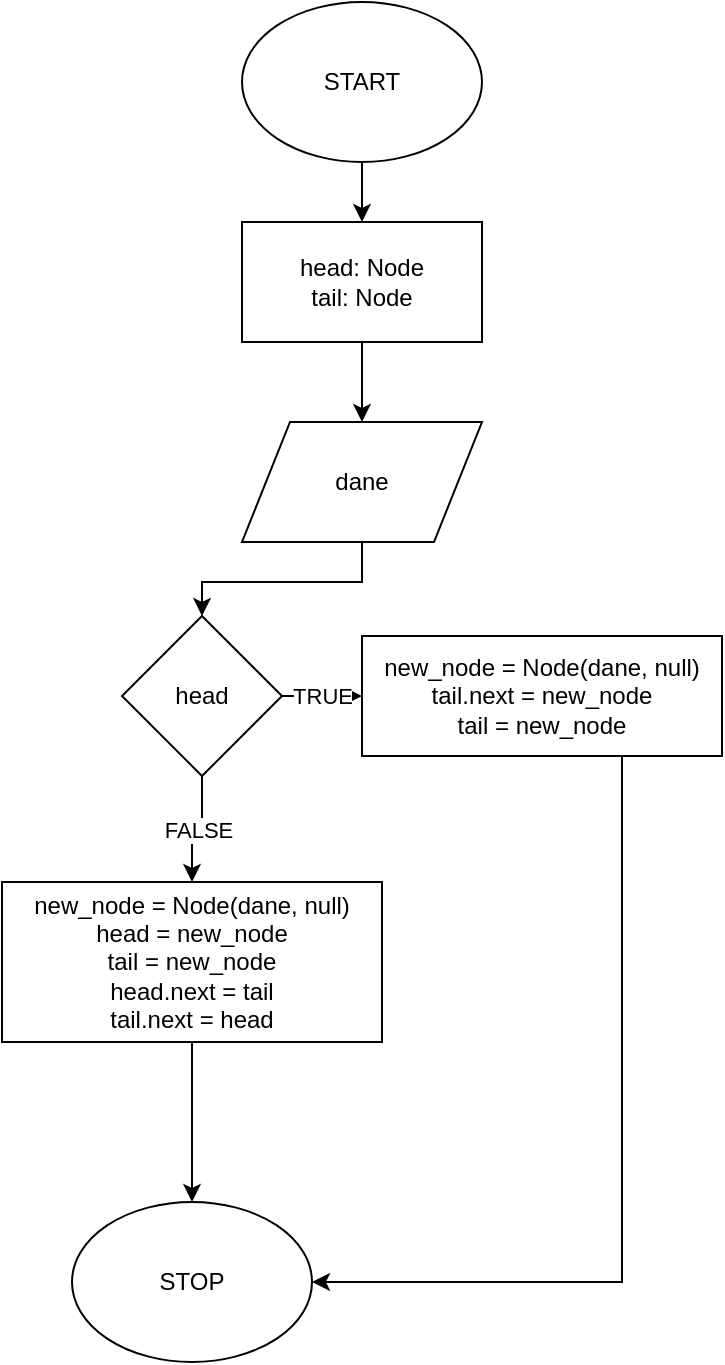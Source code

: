 <mxfile version="14.4.9" type="device"><diagram id="VmybkwVI86HqlbMkQJQA" name="Page-1"><mxGraphModel dx="652" dy="566" grid="1" gridSize="10" guides="1" tooltips="1" connect="1" arrows="1" fold="1" page="1" pageScale="1" pageWidth="827" pageHeight="1169" math="0" shadow="0"><root><mxCell id="0"/><mxCell id="1" parent="0"/><mxCell id="-sGjaogdRelWIAFXzSko-20" value="" style="edgeStyle=orthogonalEdgeStyle;rounded=0;orthogonalLoop=1;jettySize=auto;html=1;" parent="1" edge="1"><mxGeometry relative="1" as="geometry"><mxPoint x="660" y="572" as="sourcePoint"/></mxGeometry></mxCell><mxCell id="-sGjaogdRelWIAFXzSko-96" value="" style="edgeStyle=orthogonalEdgeStyle;rounded=0;orthogonalLoop=1;jettySize=auto;html=1;" parent="1" source="-sGjaogdRelWIAFXzSko-97" target="-sGjaogdRelWIAFXzSko-99" edge="1"><mxGeometry relative="1" as="geometry"/></mxCell><mxCell id="-sGjaogdRelWIAFXzSko-97" value="START" style="ellipse;whiteSpace=wrap;html=1;" parent="1" vertex="1"><mxGeometry x="130" y="40" width="120" height="80" as="geometry"/></mxCell><mxCell id="-sGjaogdRelWIAFXzSko-98" value="" style="edgeStyle=orthogonalEdgeStyle;rounded=0;orthogonalLoop=1;jettySize=auto;html=1;" parent="1" source="-sGjaogdRelWIAFXzSko-99" target="-sGjaogdRelWIAFXzSko-101" edge="1"><mxGeometry relative="1" as="geometry"/></mxCell><mxCell id="-sGjaogdRelWIAFXzSko-99" value="head: Node&lt;br&gt;tail: Node" style="rounded=0;whiteSpace=wrap;html=1;" parent="1" vertex="1"><mxGeometry x="130" y="150" width="120" height="60" as="geometry"/></mxCell><mxCell id="-sGjaogdRelWIAFXzSko-100" value="" style="edgeStyle=orthogonalEdgeStyle;rounded=0;orthogonalLoop=1;jettySize=auto;html=1;entryX=0.5;entryY=0;entryDx=0;entryDy=0;" parent="1" source="-sGjaogdRelWIAFXzSko-101" target="-sGjaogdRelWIAFXzSko-104" edge="1"><mxGeometry relative="1" as="geometry"><mxPoint x="190" y="350" as="targetPoint"/></mxGeometry></mxCell><mxCell id="-sGjaogdRelWIAFXzSko-101" value="dane" style="shape=parallelogram;perimeter=parallelogramPerimeter;whiteSpace=wrap;html=1;" parent="1" vertex="1"><mxGeometry x="130" y="250" width="120" height="60" as="geometry"/></mxCell><mxCell id="-sGjaogdRelWIAFXzSko-102" value="FALSE" style="edgeStyle=orthogonalEdgeStyle;rounded=0;orthogonalLoop=1;jettySize=auto;html=1;" parent="1" source="-sGjaogdRelWIAFXzSko-104" target="-sGjaogdRelWIAFXzSko-106" edge="1"><mxGeometry relative="1" as="geometry"/></mxCell><mxCell id="-sGjaogdRelWIAFXzSko-103" value="TRUE" style="edgeStyle=orthogonalEdgeStyle;rounded=0;orthogonalLoop=1;jettySize=auto;html=1;" parent="1" source="-sGjaogdRelWIAFXzSko-104" target="-sGjaogdRelWIAFXzSko-109" edge="1"><mxGeometry relative="1" as="geometry"/></mxCell><mxCell id="-sGjaogdRelWIAFXzSko-104" value="head" style="rhombus;whiteSpace=wrap;html=1;" parent="1" vertex="1"><mxGeometry x="70" y="347" width="80" height="80" as="geometry"/></mxCell><mxCell id="-sGjaogdRelWIAFXzSko-105" style="edgeStyle=orthogonalEdgeStyle;rounded=0;orthogonalLoop=1;jettySize=auto;html=1;exitX=0.5;exitY=1;exitDx=0;exitDy=0;" parent="1" source="-sGjaogdRelWIAFXzSko-106" target="-sGjaogdRelWIAFXzSko-108" edge="1"><mxGeometry relative="1" as="geometry"/></mxCell><mxCell id="-sGjaogdRelWIAFXzSko-106" value="new_node = Node(dane, null)&lt;br&gt;head = new_node&lt;br&gt;tail = new_node&lt;br&gt;head.next = tail&lt;br&gt;tail.next = head" style="rounded=0;whiteSpace=wrap;html=1;" parent="1" vertex="1"><mxGeometry x="10" y="480" width="190" height="80" as="geometry"/></mxCell><mxCell id="-sGjaogdRelWIAFXzSko-107" style="edgeStyle=orthogonalEdgeStyle;rounded=0;orthogonalLoop=1;jettySize=auto;html=1;exitX=0.5;exitY=1;exitDx=0;exitDy=0;" parent="1" source="-sGjaogdRelWIAFXzSko-109" target="-sGjaogdRelWIAFXzSko-108" edge="1"><mxGeometry relative="1" as="geometry"><Array as="points"><mxPoint x="320" y="417"/><mxPoint x="320" y="680"/></Array></mxGeometry></mxCell><mxCell id="-sGjaogdRelWIAFXzSko-108" value="STOP" style="ellipse;whiteSpace=wrap;html=1;" parent="1" vertex="1"><mxGeometry x="45" y="640" width="120" height="80" as="geometry"/></mxCell><mxCell id="-sGjaogdRelWIAFXzSko-109" value="new_node = Node(dane, null)&lt;br&gt;tail.next = new_node&lt;br&gt;tail = new_node&lt;br&gt;" style="rounded=0;whiteSpace=wrap;html=1;" parent="1" vertex="1"><mxGeometry x="190" y="357" width="180" height="60" as="geometry"/></mxCell></root></mxGraphModel></diagram></mxfile>